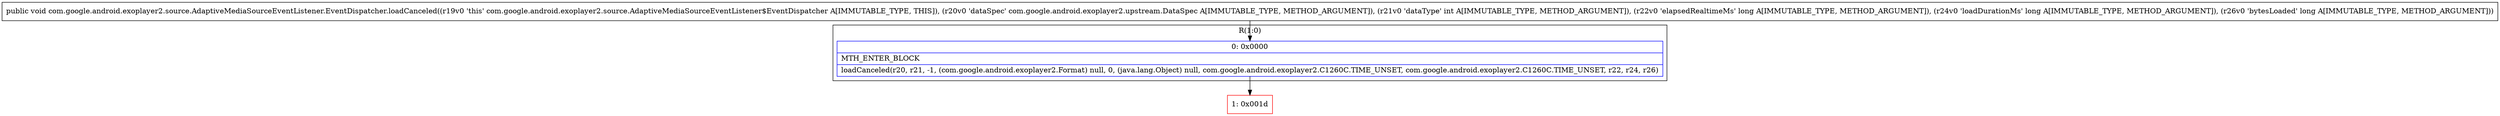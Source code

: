 digraph "CFG forcom.google.android.exoplayer2.source.AdaptiveMediaSourceEventListener.EventDispatcher.loadCanceled(Lcom\/google\/android\/exoplayer2\/upstream\/DataSpec;IJJJ)V" {
subgraph cluster_Region_1445033604 {
label = "R(1:0)";
node [shape=record,color=blue];
Node_0 [shape=record,label="{0\:\ 0x0000|MTH_ENTER_BLOCK\l|loadCanceled(r20, r21, \-1, (com.google.android.exoplayer2.Format) null, 0, (java.lang.Object) null, com.google.android.exoplayer2.C1260C.TIME_UNSET, com.google.android.exoplayer2.C1260C.TIME_UNSET, r22, r24, r26)\l}"];
}
Node_1 [shape=record,color=red,label="{1\:\ 0x001d}"];
MethodNode[shape=record,label="{public void com.google.android.exoplayer2.source.AdaptiveMediaSourceEventListener.EventDispatcher.loadCanceled((r19v0 'this' com.google.android.exoplayer2.source.AdaptiveMediaSourceEventListener$EventDispatcher A[IMMUTABLE_TYPE, THIS]), (r20v0 'dataSpec' com.google.android.exoplayer2.upstream.DataSpec A[IMMUTABLE_TYPE, METHOD_ARGUMENT]), (r21v0 'dataType' int A[IMMUTABLE_TYPE, METHOD_ARGUMENT]), (r22v0 'elapsedRealtimeMs' long A[IMMUTABLE_TYPE, METHOD_ARGUMENT]), (r24v0 'loadDurationMs' long A[IMMUTABLE_TYPE, METHOD_ARGUMENT]), (r26v0 'bytesLoaded' long A[IMMUTABLE_TYPE, METHOD_ARGUMENT])) }"];
MethodNode -> Node_0;
Node_0 -> Node_1;
}

